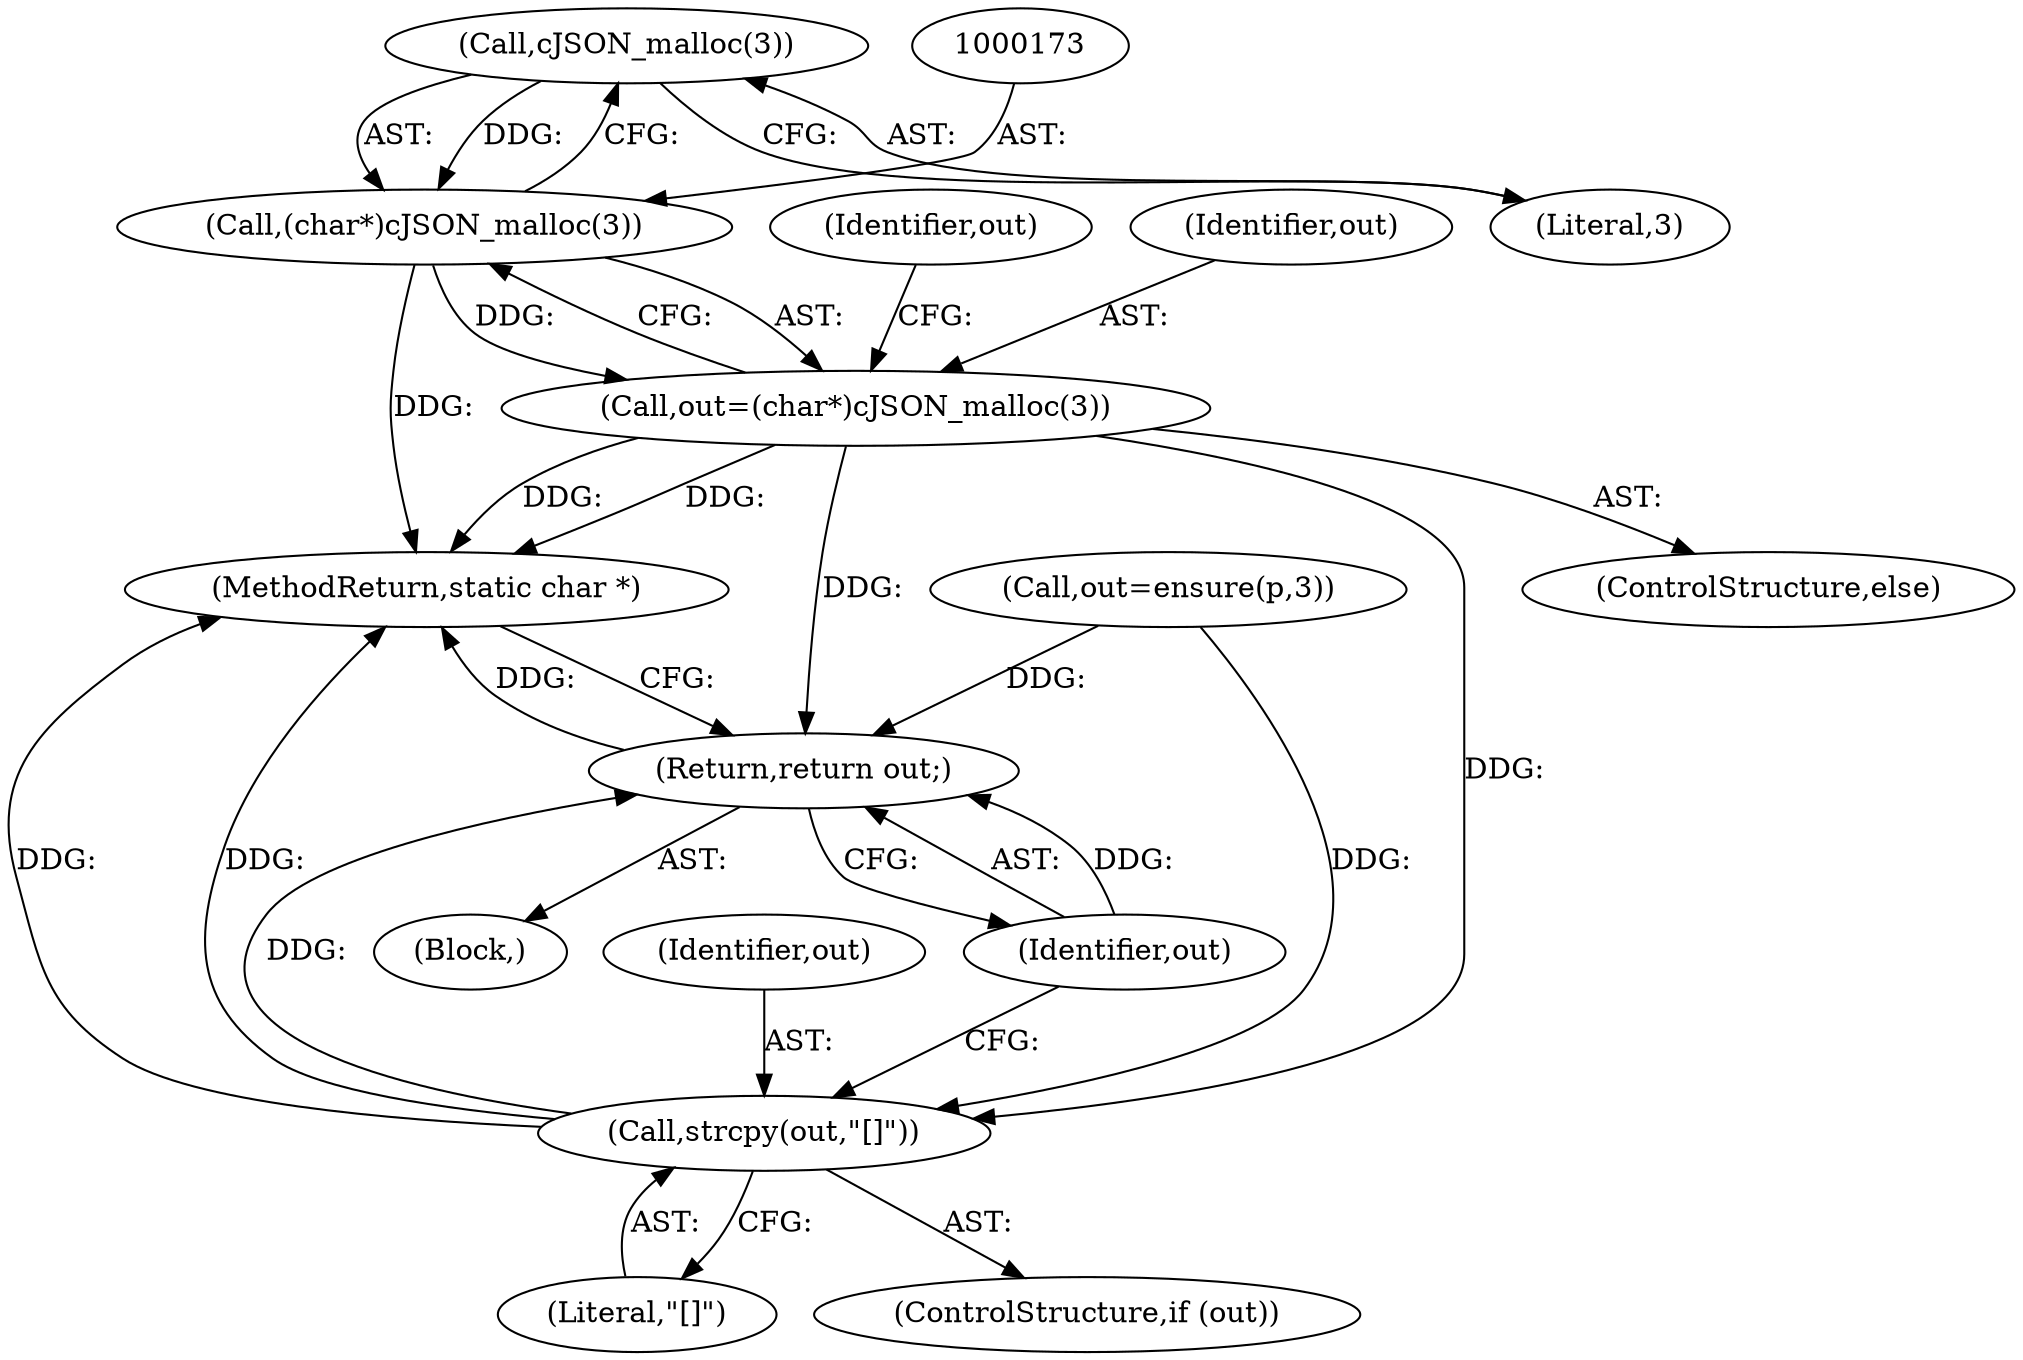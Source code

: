 digraph "0_iperf_91f2fa59e8ed80dfbf400add0164ee0e508e412a_40@API" {
"1000174" [label="(Call,cJSON_malloc(3))"];
"1000172" [label="(Call,(char*)cJSON_malloc(3))"];
"1000170" [label="(Call,out=(char*)cJSON_malloc(3))"];
"1000178" [label="(Call,strcpy(out,\"[]\"))"];
"1000181" [label="(Return,return out;)"];
"1000169" [label="(ControlStructure,else)"];
"1000181" [label="(Return,return out;)"];
"1000180" [label="(Literal,\"[]\")"];
"1000179" [label="(Identifier,out)"];
"1000161" [label="(Block,)"];
"1000177" [label="(Identifier,out)"];
"1000174" [label="(Call,cJSON_malloc(3))"];
"1000170" [label="(Call,out=(char*)cJSON_malloc(3))"];
"1000171" [label="(Identifier,out)"];
"1000182" [label="(Identifier,out)"];
"1000175" [label="(Literal,3)"];
"1000497" [label="(MethodReturn,static char *)"];
"1000164" [label="(Call,out=ensure(p,3))"];
"1000176" [label="(ControlStructure,if (out))"];
"1000172" [label="(Call,(char*)cJSON_malloc(3))"];
"1000178" [label="(Call,strcpy(out,\"[]\"))"];
"1000174" -> "1000172"  [label="AST: "];
"1000174" -> "1000175"  [label="CFG: "];
"1000175" -> "1000174"  [label="AST: "];
"1000172" -> "1000174"  [label="CFG: "];
"1000174" -> "1000172"  [label="DDG: "];
"1000172" -> "1000170"  [label="AST: "];
"1000173" -> "1000172"  [label="AST: "];
"1000170" -> "1000172"  [label="CFG: "];
"1000172" -> "1000497"  [label="DDG: "];
"1000172" -> "1000170"  [label="DDG: "];
"1000170" -> "1000169"  [label="AST: "];
"1000171" -> "1000170"  [label="AST: "];
"1000177" -> "1000170"  [label="CFG: "];
"1000170" -> "1000497"  [label="DDG: "];
"1000170" -> "1000497"  [label="DDG: "];
"1000170" -> "1000178"  [label="DDG: "];
"1000170" -> "1000181"  [label="DDG: "];
"1000178" -> "1000176"  [label="AST: "];
"1000178" -> "1000180"  [label="CFG: "];
"1000179" -> "1000178"  [label="AST: "];
"1000180" -> "1000178"  [label="AST: "];
"1000182" -> "1000178"  [label="CFG: "];
"1000178" -> "1000497"  [label="DDG: "];
"1000178" -> "1000497"  [label="DDG: "];
"1000164" -> "1000178"  [label="DDG: "];
"1000178" -> "1000181"  [label="DDG: "];
"1000181" -> "1000161"  [label="AST: "];
"1000181" -> "1000182"  [label="CFG: "];
"1000182" -> "1000181"  [label="AST: "];
"1000497" -> "1000181"  [label="CFG: "];
"1000181" -> "1000497"  [label="DDG: "];
"1000182" -> "1000181"  [label="DDG: "];
"1000164" -> "1000181"  [label="DDG: "];
}

